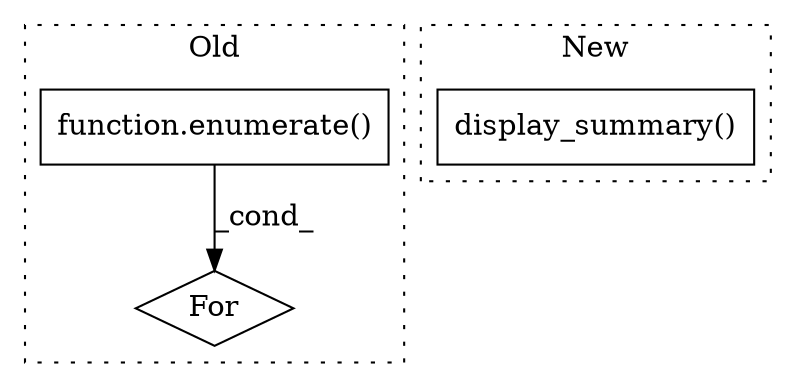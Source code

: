 digraph G {
subgraph cluster0 {
1 [label="function.enumerate()" a="75" s="13926,13952" l="10,1" shape="box"];
3 [label="For" a="107" s="13903,13953" l="4,15" shape="diamond"];
label = "Old";
style="dotted";
}
subgraph cluster1 {
2 [label="display_summary()" a="75" s="17765" l="26" shape="box"];
label = "New";
style="dotted";
}
1 -> 3 [label="_cond_"];
}